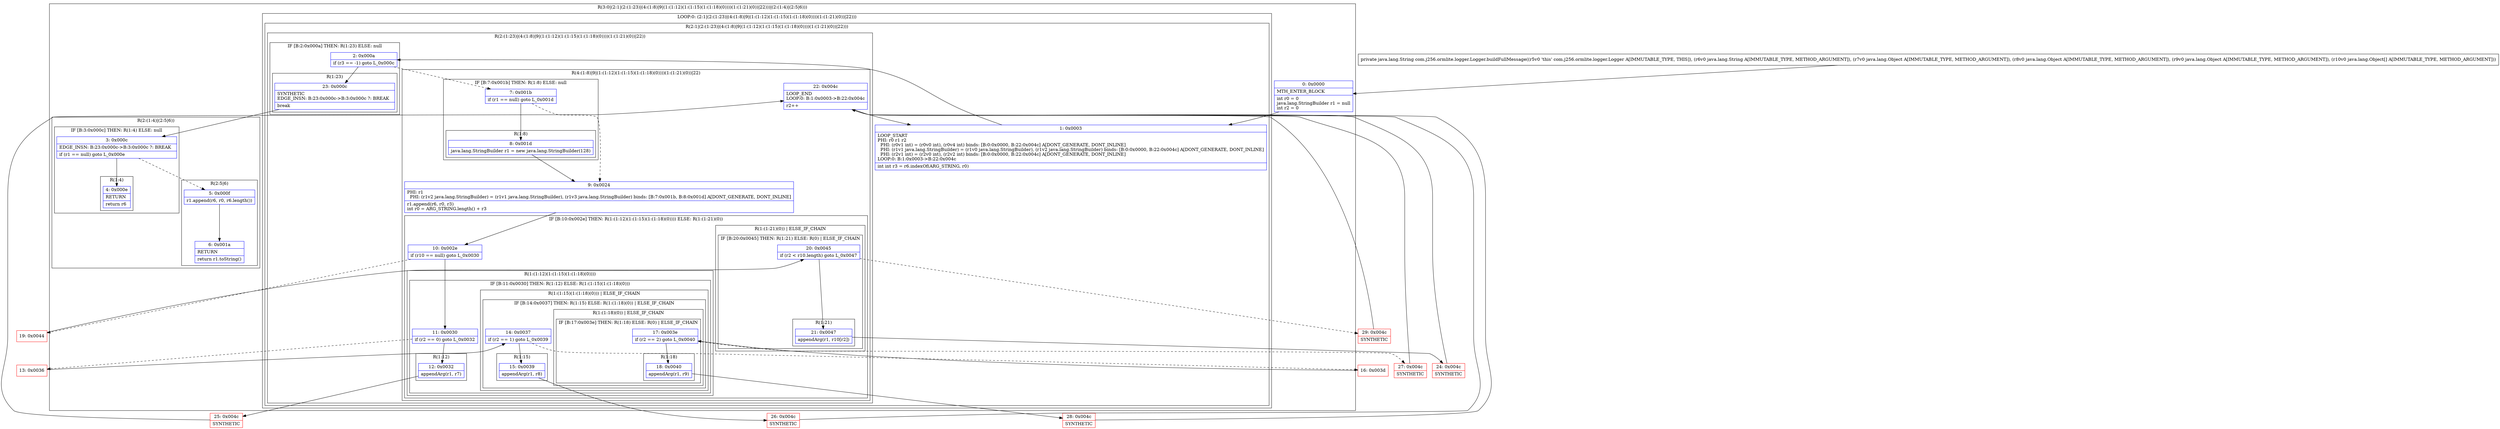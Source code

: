 digraph "CFG forcom.j256.ormlite.logger.Logger.buildFullMessage(Ljava\/lang\/String;Ljava\/lang\/Object;Ljava\/lang\/Object;Ljava\/lang\/Object;[Ljava\/lang\/Object;)Ljava\/lang\/String;" {
subgraph cluster_Region_1102023921 {
label = "R(3:0|(2:1|(2:(1:23)|(4:(1:8)|9|(1:(1:12)(1:(1:15)(1:(1:18)(0))))(1:(1:21)(0))|22)))|(2:(1:4)|(2:5|6)))";
node [shape=record,color=blue];
Node_0 [shape=record,label="{0\:\ 0x0000|MTH_ENTER_BLOCK\l|int r0 = 0\ljava.lang.StringBuilder r1 = null\lint r2 = 0\l}"];
subgraph cluster_LoopRegion_51300119 {
label = "LOOP:0: (2:1|(2:(1:23)|(4:(1:8)|9|(1:(1:12)(1:(1:15)(1:(1:18)(0))))(1:(1:21)(0))|22)))";
node [shape=record,color=blue];
subgraph cluster_Region_308189792 {
label = "R(2:1|(2:(1:23)|(4:(1:8)|9|(1:(1:12)(1:(1:15)(1:(1:18)(0))))(1:(1:21)(0))|22)))";
node [shape=record,color=blue];
Node_1 [shape=record,label="{1\:\ 0x0003|LOOP_START\lPHI: r0 r1 r2 \l  PHI: (r0v1 int) = (r0v0 int), (r0v4 int) binds: [B:0:0x0000, B:22:0x004c] A[DONT_GENERATE, DONT_INLINE]\l  PHI: (r1v1 java.lang.StringBuilder) = (r1v0 java.lang.StringBuilder), (r1v2 java.lang.StringBuilder) binds: [B:0:0x0000, B:22:0x004c] A[DONT_GENERATE, DONT_INLINE]\l  PHI: (r2v1 int) = (r2v0 int), (r2v2 int) binds: [B:0:0x0000, B:22:0x004c] A[DONT_GENERATE, DONT_INLINE]\lLOOP:0: B:1:0x0003\-\>B:22:0x004c\l|int int r3 = r6.indexOf(ARG_STRING, r0)\l}"];
subgraph cluster_Region_213866827 {
label = "R(2:(1:23)|(4:(1:8)|9|(1:(1:12)(1:(1:15)(1:(1:18)(0))))(1:(1:21)(0))|22))";
node [shape=record,color=blue];
subgraph cluster_IfRegion_1559930894 {
label = "IF [B:2:0x000a] THEN: R(1:23) ELSE: null";
node [shape=record,color=blue];
Node_2 [shape=record,label="{2\:\ 0x000a|if (r3 == \-1) goto L_0x000c\l}"];
subgraph cluster_Region_1901788217 {
label = "R(1:23)";
node [shape=record,color=blue];
Node_23 [shape=record,label="{23\:\ 0x000c|SYNTHETIC\lEDGE_INSN: B:23:0x000c\-\>B:3:0x000c ?: BREAK  \l|break\l}"];
}
}
subgraph cluster_Region_597944726 {
label = "R(4:(1:8)|9|(1:(1:12)(1:(1:15)(1:(1:18)(0))))(1:(1:21)(0))|22)";
node [shape=record,color=blue];
subgraph cluster_IfRegion_411679162 {
label = "IF [B:7:0x001b] THEN: R(1:8) ELSE: null";
node [shape=record,color=blue];
Node_7 [shape=record,label="{7\:\ 0x001b|if (r1 == null) goto L_0x001d\l}"];
subgraph cluster_Region_618269678 {
label = "R(1:8)";
node [shape=record,color=blue];
Node_8 [shape=record,label="{8\:\ 0x001d|java.lang.StringBuilder r1 = new java.lang.StringBuilder(128)\l}"];
}
}
Node_9 [shape=record,label="{9\:\ 0x0024|PHI: r1 \l  PHI: (r1v2 java.lang.StringBuilder) = (r1v1 java.lang.StringBuilder), (r1v3 java.lang.StringBuilder) binds: [B:7:0x001b, B:8:0x001d] A[DONT_GENERATE, DONT_INLINE]\l|r1.append(r6, r0, r3)\lint r0 = ARG_STRING.length() + r3\l}"];
subgraph cluster_IfRegion_364723404 {
label = "IF [B:10:0x002e] THEN: R(1:(1:12)(1:(1:15)(1:(1:18)(0)))) ELSE: R(1:(1:21)(0))";
node [shape=record,color=blue];
Node_10 [shape=record,label="{10\:\ 0x002e|if (r10 == null) goto L_0x0030\l}"];
subgraph cluster_Region_1627289363 {
label = "R(1:(1:12)(1:(1:15)(1:(1:18)(0))))";
node [shape=record,color=blue];
subgraph cluster_IfRegion_377621104 {
label = "IF [B:11:0x0030] THEN: R(1:12) ELSE: R(1:(1:15)(1:(1:18)(0)))";
node [shape=record,color=blue];
Node_11 [shape=record,label="{11\:\ 0x0030|if (r2 == 0) goto L_0x0032\l}"];
subgraph cluster_Region_428574855 {
label = "R(1:12)";
node [shape=record,color=blue];
Node_12 [shape=record,label="{12\:\ 0x0032|appendArg(r1, r7)\l}"];
}
subgraph cluster_Region_385683270 {
label = "R(1:(1:15)(1:(1:18)(0))) | ELSE_IF_CHAIN\l";
node [shape=record,color=blue];
subgraph cluster_IfRegion_686765806 {
label = "IF [B:14:0x0037] THEN: R(1:15) ELSE: R(1:(1:18)(0)) | ELSE_IF_CHAIN\l";
node [shape=record,color=blue];
Node_14 [shape=record,label="{14\:\ 0x0037|if (r2 == 1) goto L_0x0039\l}"];
subgraph cluster_Region_1845130531 {
label = "R(1:15)";
node [shape=record,color=blue];
Node_15 [shape=record,label="{15\:\ 0x0039|appendArg(r1, r8)\l}"];
}
subgraph cluster_Region_820019860 {
label = "R(1:(1:18)(0)) | ELSE_IF_CHAIN\l";
node [shape=record,color=blue];
subgraph cluster_IfRegion_1254903681 {
label = "IF [B:17:0x003e] THEN: R(1:18) ELSE: R(0) | ELSE_IF_CHAIN\l";
node [shape=record,color=blue];
Node_17 [shape=record,label="{17\:\ 0x003e|if (r2 == 2) goto L_0x0040\l}"];
subgraph cluster_Region_946554191 {
label = "R(1:18)";
node [shape=record,color=blue];
Node_18 [shape=record,label="{18\:\ 0x0040|appendArg(r1, r9)\l}"];
}
subgraph cluster_Region_1279759128 {
label = "R(0)";
node [shape=record,color=blue];
}
}
}
}
}
}
}
subgraph cluster_Region_1603416940 {
label = "R(1:(1:21)(0)) | ELSE_IF_CHAIN\l";
node [shape=record,color=blue];
subgraph cluster_IfRegion_1512962225 {
label = "IF [B:20:0x0045] THEN: R(1:21) ELSE: R(0) | ELSE_IF_CHAIN\l";
node [shape=record,color=blue];
Node_20 [shape=record,label="{20\:\ 0x0045|if (r2 \< r10.length) goto L_0x0047\l}"];
subgraph cluster_Region_1393065766 {
label = "R(1:21)";
node [shape=record,color=blue];
Node_21 [shape=record,label="{21\:\ 0x0047|appendArg(r1, r10[r2])\l}"];
}
subgraph cluster_Region_569086183 {
label = "R(0)";
node [shape=record,color=blue];
}
}
}
}
Node_22 [shape=record,label="{22\:\ 0x004c|LOOP_END\lLOOP:0: B:1:0x0003\-\>B:22:0x004c\l|r2++\l}"];
}
}
}
}
subgraph cluster_Region_363545196 {
label = "R(2:(1:4)|(2:5|6))";
node [shape=record,color=blue];
subgraph cluster_IfRegion_2128788817 {
label = "IF [B:3:0x000c] THEN: R(1:4) ELSE: null";
node [shape=record,color=blue];
Node_3 [shape=record,label="{3\:\ 0x000c|EDGE_INSN: B:23:0x000c\-\>B:3:0x000c ?: BREAK  \l|if (r1 == null) goto L_0x000e\l}"];
subgraph cluster_Region_1694817426 {
label = "R(1:4)";
node [shape=record,color=blue];
Node_4 [shape=record,label="{4\:\ 0x000e|RETURN\l|return r6\l}"];
}
}
subgraph cluster_Region_422560830 {
label = "R(2:5|6)";
node [shape=record,color=blue];
Node_5 [shape=record,label="{5\:\ 0x000f|r1.append(r6, r0, r6.length())\l}"];
Node_6 [shape=record,label="{6\:\ 0x001a|RETURN\l|return r1.toString()\l}"];
}
}
}
Node_13 [shape=record,color=red,label="{13\:\ 0x0036}"];
Node_16 [shape=record,color=red,label="{16\:\ 0x003d}"];
Node_19 [shape=record,color=red,label="{19\:\ 0x0044}"];
Node_24 [shape=record,color=red,label="{24\:\ 0x004c|SYNTHETIC\l}"];
Node_25 [shape=record,color=red,label="{25\:\ 0x004c|SYNTHETIC\l}"];
Node_26 [shape=record,color=red,label="{26\:\ 0x004c|SYNTHETIC\l}"];
Node_27 [shape=record,color=red,label="{27\:\ 0x004c|SYNTHETIC\l}"];
Node_28 [shape=record,color=red,label="{28\:\ 0x004c|SYNTHETIC\l}"];
Node_29 [shape=record,color=red,label="{29\:\ 0x004c|SYNTHETIC\l}"];
MethodNode[shape=record,label="{private java.lang.String com.j256.ormlite.logger.Logger.buildFullMessage((r5v0 'this' com.j256.ormlite.logger.Logger A[IMMUTABLE_TYPE, THIS]), (r6v0 java.lang.String A[IMMUTABLE_TYPE, METHOD_ARGUMENT]), (r7v0 java.lang.Object A[IMMUTABLE_TYPE, METHOD_ARGUMENT]), (r8v0 java.lang.Object A[IMMUTABLE_TYPE, METHOD_ARGUMENT]), (r9v0 java.lang.Object A[IMMUTABLE_TYPE, METHOD_ARGUMENT]), (r10v0 java.lang.Object[] A[IMMUTABLE_TYPE, METHOD_ARGUMENT])) }"];
MethodNode -> Node_0;
Node_0 -> Node_1;
Node_1 -> Node_2;
Node_2 -> Node_7[style=dashed];
Node_2 -> Node_23;
Node_23 -> Node_3;
Node_7 -> Node_8;
Node_7 -> Node_9[style=dashed];
Node_8 -> Node_9;
Node_9 -> Node_10;
Node_10 -> Node_11;
Node_10 -> Node_19[style=dashed];
Node_11 -> Node_12;
Node_11 -> Node_13[style=dashed];
Node_12 -> Node_25;
Node_14 -> Node_15;
Node_14 -> Node_16[style=dashed];
Node_15 -> Node_26;
Node_17 -> Node_18;
Node_17 -> Node_27[style=dashed];
Node_18 -> Node_28;
Node_20 -> Node_21;
Node_20 -> Node_29[style=dashed];
Node_21 -> Node_24;
Node_22 -> Node_1;
Node_3 -> Node_4;
Node_3 -> Node_5[style=dashed];
Node_5 -> Node_6;
Node_13 -> Node_14;
Node_16 -> Node_17;
Node_19 -> Node_20;
Node_24 -> Node_22;
Node_25 -> Node_22;
Node_26 -> Node_22;
Node_27 -> Node_22;
Node_28 -> Node_22;
Node_29 -> Node_22;
}

